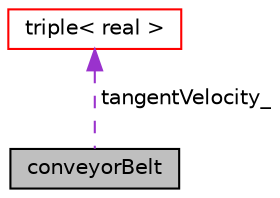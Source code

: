 digraph "conveyorBelt"
{
 // LATEX_PDF_SIZE
  edge [fontname="Helvetica",fontsize="10",labelfontname="Helvetica",labelfontsize="10"];
  node [fontname="Helvetica",fontsize="10",shape=record];
  Node1 [label="conveyorBelt",height=0.2,width=0.4,color="black", fillcolor="grey75", style="filled", fontcolor="black",tooltip="conveyor belt model for a wall"];
  Node2 -> Node1 [dir="back",color="darkorchid3",fontsize="10",style="dashed",label=" tangentVelocity_" ,fontname="Helvetica"];
  Node2 [label="triple\< real \>",height=0.2,width=0.4,color="red", fillcolor="white", style="filled",URL="$classpFlow_1_1triple.html",tooltip=" "];
}
